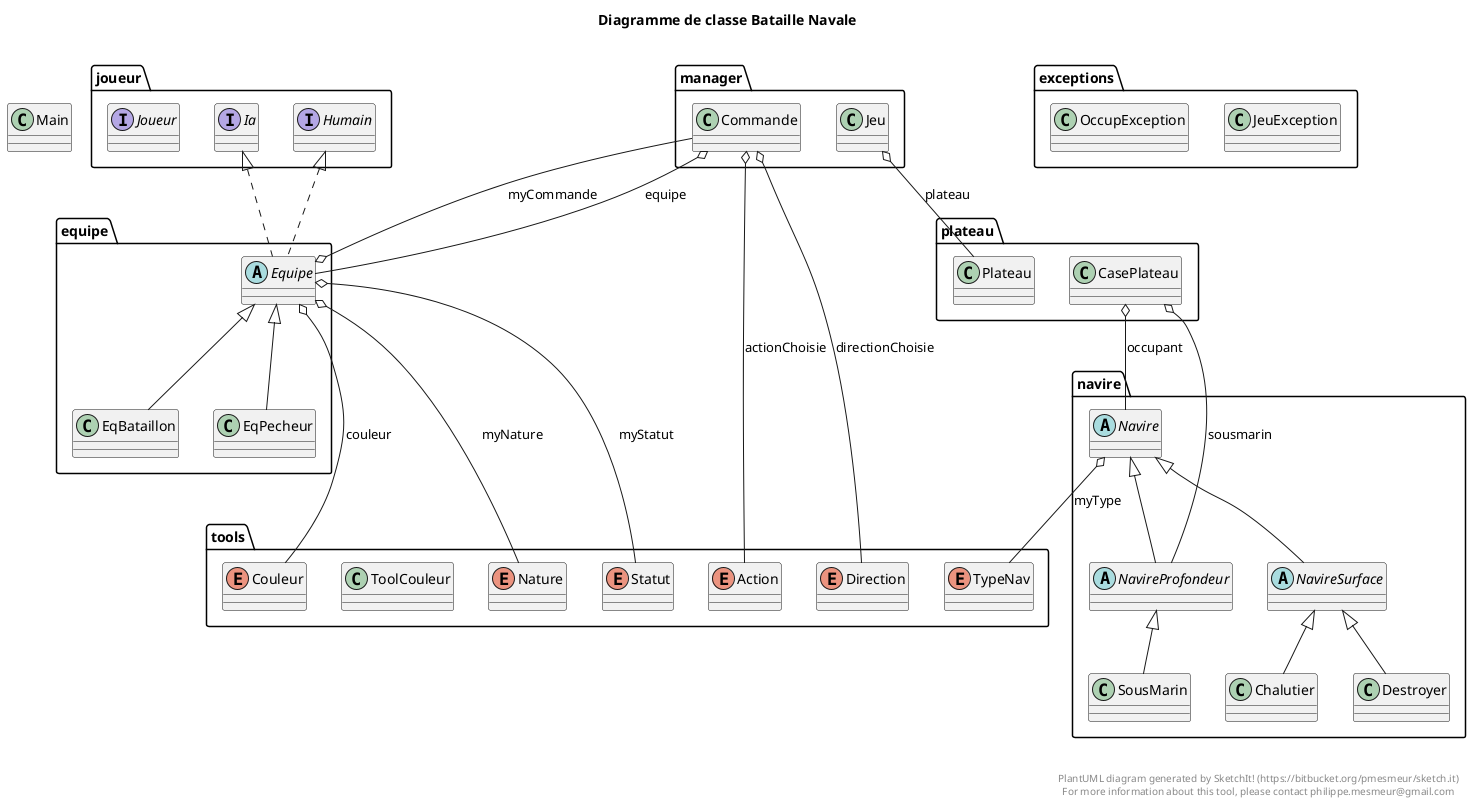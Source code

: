 @startuml

title Diagramme de classe Bataille Navale \n


    class Main {
    }


    namespace equipe {
      class equipe.EqBataillon {
      }
    }

  


    namespace equipe {
      class equipe.EqPecheur {
      }
    }

  


    namespace equipe {
      abstract class equipe.Equipe {
      }
    }

  


    namespace exceptions {
      class exceptions.JeuException {
      }
    }

  


    namespace exceptions {
      class exceptions.OccupException {
      }
    }

  


    namespace joueur {
      interface joueur.Humain {
      }
    }

  


    namespace joueur {
      interface joueur.Ia {
      }
    }

  


    namespace joueur {
      interface joueur.Joueur {
      }
    }

  


    namespace manager {
      class manager.Commande {
      }
    }

  


    namespace manager {
      class manager.Jeu {
      }
    }

  


    namespace navire {
      class navire.Chalutier {
      }
    }

  


    namespace navire {
      class navire.Destroyer {
      }
    }

  


    namespace navire {
      abstract class navire.Navire {
      }
    }

  


    namespace navire {
      abstract class navire.NavireProfondeur {
      }
    }

  


    namespace navire {
      abstract class navire.NavireSurface {
      }
    }

  


    namespace navire {
      class navire.SousMarin {
      }
    }

  


    namespace plateau {
      class plateau.CasePlateau {
      }
    }

  


    namespace plateau {
      class plateau.Plateau {
      }
    }

  


    namespace tools {
      enum Action {
      }
    }

  


    namespace tools {
      enum Couleur {
      }
    }

  


    namespace tools {
      enum Direction {
      }
    }

  


    namespace tools {
      enum Nature {
      }
    }

  


    namespace tools {
      enum Statut {
      }
    }

  


    namespace tools {
      class tools.ToolCouleur {
      }
    }

  


    namespace tools {
      enum TypeNav {
      }
    }

  

  equipe.EqBataillon -up-|> equipe.Equipe
  equipe.EqPecheur -up-|> equipe.Equipe
  equipe.Equipe .up.|> joueur.Humain
  equipe.Equipe .up.|> joueur.Ia
  equipe.Equipe o-- tools.Couleur : couleur
  equipe.Equipe o-- manager.Commande : myCommande
  equipe.Equipe o-- tools.Nature : myNature
  equipe.Equipe o-- tools.Statut : myStatut
  manager.Commande o-- tools.Action : actionChoisie
  manager.Commande o-- tools.Direction : directionChoisie
  manager.Commande o-- equipe.Equipe : equipe
  manager.Jeu o-- plateau.Plateau : plateau
  navire.Chalutier -up-|> navire.NavireSurface
  navire.Destroyer -up-|> navire.NavireSurface
  navire.Navire o-- tools.TypeNav : myType
  navire.NavireProfondeur -up-|> navire.Navire
  navire.NavireSurface -up-|> navire.Navire
  navire.SousMarin -up-|> navire.NavireProfondeur
  plateau.CasePlateau o-- navire.Navire : occupant
  plateau.CasePlateau o-- navire.NavireProfondeur : sousmarin


right footer


PlantUML diagram generated by SketchIt! (https://bitbucket.org/pmesmeur/sketch.it)
For more information about this tool, please contact philippe.mesmeur@gmail.com
endfooter

@enduml
